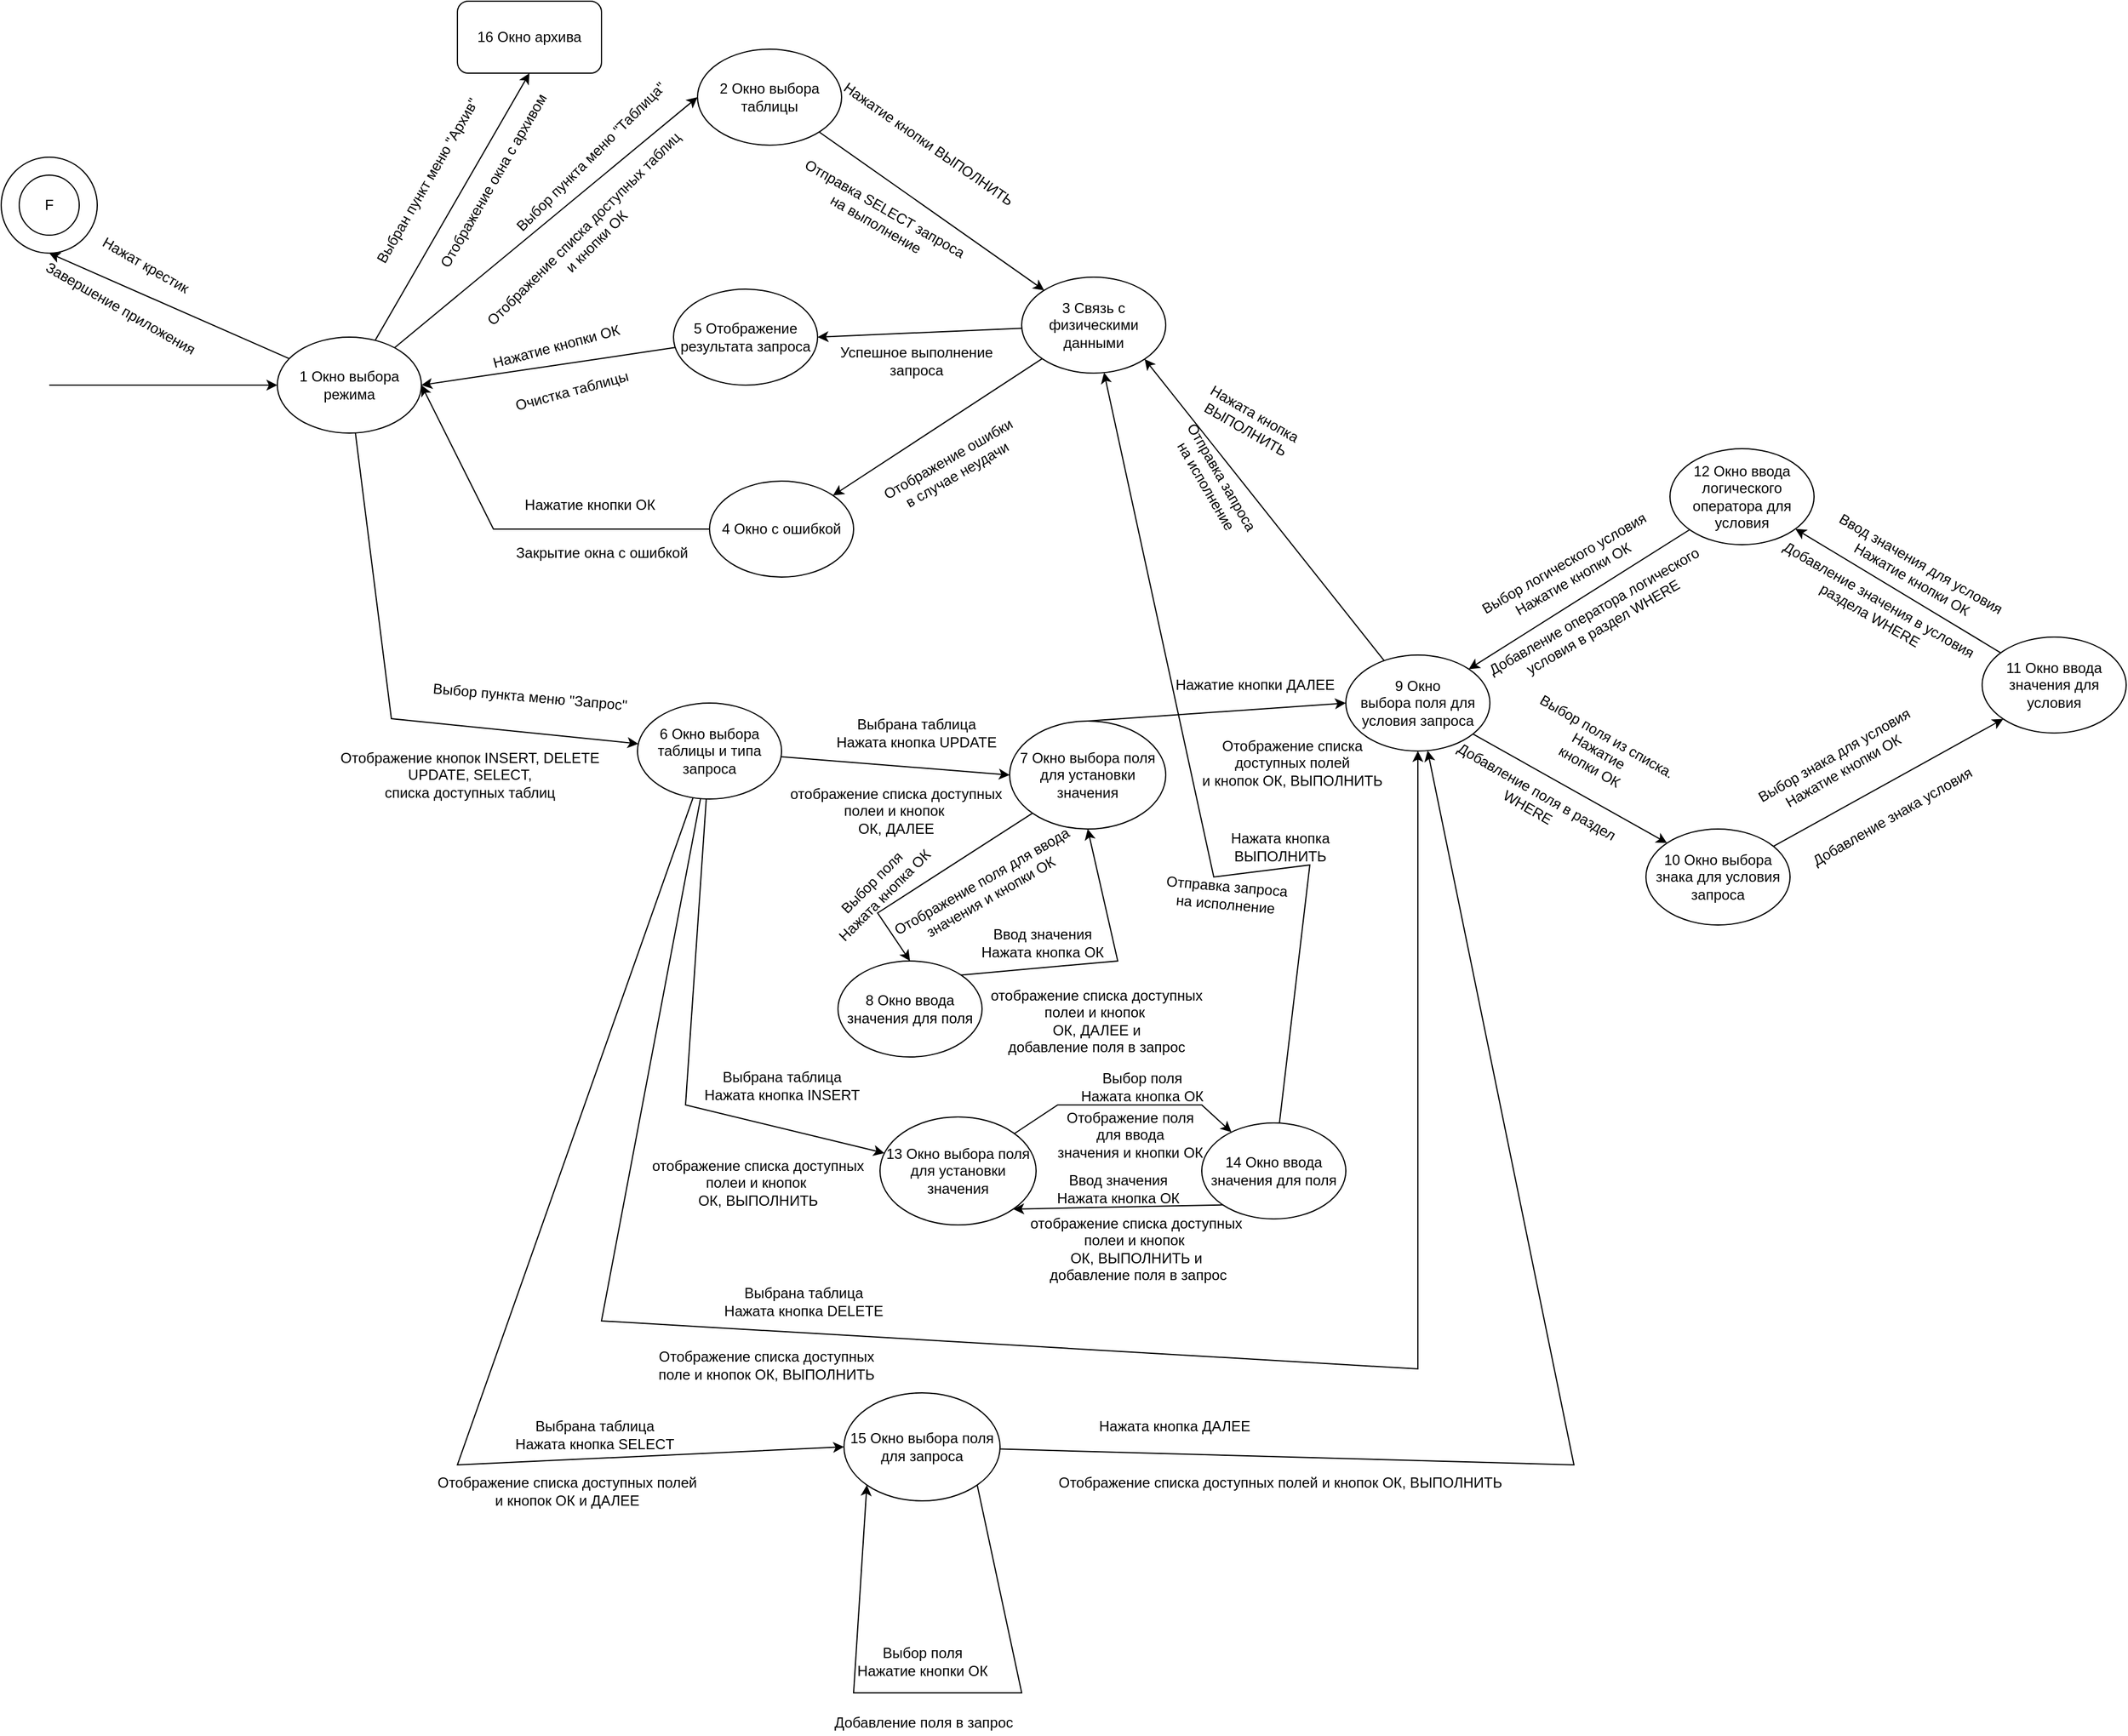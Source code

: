 <mxfile version="12.4.2" type="device" pages="1"><diagram id="vwHiYC0FqVX6OmjZiS-d" name="Page-1"><mxGraphModel dx="1024" dy="1770" grid="1" gridSize="10" guides="1" tooltips="1" connect="1" arrows="1" fold="1" page="1" pageScale="1" pageWidth="827" pageHeight="1169" math="0" shadow="0"><root><mxCell id="0"/><mxCell id="1" parent="0"/><mxCell id="RQBhOenqcVUa9bNRndTc-3" value="" style="group" parent="1" vertex="1" connectable="0"><mxGeometry x="100" y="20" width="80" height="80" as="geometry"/></mxCell><mxCell id="RQBhOenqcVUa9bNRndTc-1" value="" style="ellipse;whiteSpace=wrap;html=1;aspect=fixed;" parent="RQBhOenqcVUa9bNRndTc-3" vertex="1"><mxGeometry width="80" height="80" as="geometry"/></mxCell><mxCell id="RQBhOenqcVUa9bNRndTc-2" value="F" style="ellipse;whiteSpace=wrap;html=1;aspect=fixed;" parent="RQBhOenqcVUa9bNRndTc-3" vertex="1"><mxGeometry x="15" y="15" width="50" height="50" as="geometry"/></mxCell><mxCell id="RQBhOenqcVUa9bNRndTc-5" style="rounded=0;orthogonalLoop=1;jettySize=auto;html=1;entryX=0.5;entryY=1;entryDx=0;entryDy=0;" parent="1" source="RQBhOenqcVUa9bNRndTc-4" target="RQBhOenqcVUa9bNRndTc-1" edge="1"><mxGeometry relative="1" as="geometry"/></mxCell><mxCell id="RQBhOenqcVUa9bNRndTc-67" style="edgeStyle=none;rounded=0;orthogonalLoop=1;jettySize=auto;html=1;entryX=0;entryY=0.5;entryDx=0;entryDy=0;" parent="1" source="RQBhOenqcVUa9bNRndTc-4" target="RQBhOenqcVUa9bNRndTc-7" edge="1"><mxGeometry relative="1" as="geometry"/></mxCell><mxCell id="RQBhOenqcVUa9bNRndTc-69" style="edgeStyle=none;rounded=0;orthogonalLoop=1;jettySize=auto;html=1;" parent="1" source="RQBhOenqcVUa9bNRndTc-4" target="RQBhOenqcVUa9bNRndTc-8" edge="1"><mxGeometry relative="1" as="geometry"><Array as="points"><mxPoint x="425" y="488"/></Array></mxGeometry></mxCell><mxCell id="9ZupgxXkqxO4cfwVb6nA-2" style="rounded=0;orthogonalLoop=1;jettySize=auto;html=1;entryX=0.5;entryY=1;entryDx=0;entryDy=0;" edge="1" parent="1" source="RQBhOenqcVUa9bNRndTc-4" target="9ZupgxXkqxO4cfwVb6nA-3"><mxGeometry relative="1" as="geometry"><mxPoint x="380" y="10" as="targetPoint"/></mxGeometry></mxCell><mxCell id="RQBhOenqcVUa9bNRndTc-4" value="1 Окно выбора режима" style="ellipse;whiteSpace=wrap;html=1;" parent="1" vertex="1"><mxGeometry x="330" y="170" width="120" height="80" as="geometry"/></mxCell><mxCell id="RQBhOenqcVUa9bNRndTc-6" value="" style="endArrow=classic;html=1;entryX=0;entryY=0.5;entryDx=0;entryDy=0;" parent="1" target="RQBhOenqcVUa9bNRndTc-4" edge="1"><mxGeometry width="50" height="50" relative="1" as="geometry"><mxPoint x="140" y="210" as="sourcePoint"/><mxPoint x="380" y="270" as="targetPoint"/></mxGeometry></mxCell><mxCell id="RQBhOenqcVUa9bNRndTc-68" style="edgeStyle=none;rounded=0;orthogonalLoop=1;jettySize=auto;html=1;" parent="1" source="RQBhOenqcVUa9bNRndTc-7" target="RQBhOenqcVUa9bNRndTc-9" edge="1"><mxGeometry relative="1" as="geometry"/></mxCell><mxCell id="RQBhOenqcVUa9bNRndTc-7" value="2 Окно выбора таблицы" style="ellipse;whiteSpace=wrap;html=1;" parent="1" vertex="1"><mxGeometry x="680" y="-70" width="120" height="80" as="geometry"/></mxCell><mxCell id="RQBhOenqcVUa9bNRndTc-70" style="edgeStyle=none;rounded=0;orthogonalLoop=1;jettySize=auto;html=1;entryX=0;entryY=0.5;entryDx=0;entryDy=0;" parent="1" source="RQBhOenqcVUa9bNRndTc-8" target="RQBhOenqcVUa9bNRndTc-14" edge="1"><mxGeometry relative="1" as="geometry"/></mxCell><mxCell id="RQBhOenqcVUa9bNRndTc-113" style="edgeStyle=none;rounded=0;orthogonalLoop=1;jettySize=auto;html=1;" parent="1" source="RQBhOenqcVUa9bNRndTc-8" target="RQBhOenqcVUa9bNRndTc-110" edge="1"><mxGeometry relative="1" as="geometry"><Array as="points"><mxPoint x="670" y="810"/></Array></mxGeometry></mxCell><mxCell id="RQBhOenqcVUa9bNRndTc-114" style="edgeStyle=none;rounded=0;orthogonalLoop=1;jettySize=auto;html=1;entryX=0.5;entryY=1;entryDx=0;entryDy=0;" parent="1" source="RQBhOenqcVUa9bNRndTc-8" target="RQBhOenqcVUa9bNRndTc-17" edge="1"><mxGeometry relative="1" as="geometry"><Array as="points"><mxPoint x="600" y="990"/><mxPoint x="1280" y="1030"/></Array></mxGeometry></mxCell><mxCell id="RQBhOenqcVUa9bNRndTc-145" style="edgeStyle=none;rounded=0;orthogonalLoop=1;jettySize=auto;html=1;entryX=0;entryY=0.5;entryDx=0;entryDy=0;" parent="1" source="RQBhOenqcVUa9bNRndTc-8" target="RQBhOenqcVUa9bNRndTc-121" edge="1"><mxGeometry relative="1" as="geometry"><Array as="points"><mxPoint x="480" y="1110"/></Array></mxGeometry></mxCell><mxCell id="RQBhOenqcVUa9bNRndTc-8" value="6 Окно выбора таблицы и типа запроса" style="ellipse;whiteSpace=wrap;html=1;" parent="1" vertex="1"><mxGeometry x="630" y="475" width="120" height="80" as="geometry"/></mxCell><mxCell id="RQBhOenqcVUa9bNRndTc-63" style="edgeStyle=none;rounded=0;orthogonalLoop=1;jettySize=auto;html=1;" parent="1" source="RQBhOenqcVUa9bNRndTc-9" target="RQBhOenqcVUa9bNRndTc-10" edge="1"><mxGeometry relative="1" as="geometry"/></mxCell><mxCell id="RQBhOenqcVUa9bNRndTc-64" style="edgeStyle=none;rounded=0;orthogonalLoop=1;jettySize=auto;html=1;entryX=1;entryY=0.5;entryDx=0;entryDy=0;" parent="1" source="RQBhOenqcVUa9bNRndTc-9" target="RQBhOenqcVUa9bNRndTc-11" edge="1"><mxGeometry relative="1" as="geometry"/></mxCell><mxCell id="RQBhOenqcVUa9bNRndTc-9" value="3 Связь с физическими данными" style="ellipse;whiteSpace=wrap;html=1;" parent="1" vertex="1"><mxGeometry x="950" y="120" width="120" height="80" as="geometry"/></mxCell><mxCell id="RQBhOenqcVUa9bNRndTc-66" style="edgeStyle=none;rounded=0;orthogonalLoop=1;jettySize=auto;html=1;entryX=1;entryY=0.5;entryDx=0;entryDy=0;" parent="1" source="RQBhOenqcVUa9bNRndTc-10" target="RQBhOenqcVUa9bNRndTc-4" edge="1"><mxGeometry relative="1" as="geometry"><Array as="points"><mxPoint x="510" y="330"/></Array></mxGeometry></mxCell><mxCell id="RQBhOenqcVUa9bNRndTc-10" value="4 Окно с ошибкой" style="ellipse;whiteSpace=wrap;html=1;" parent="1" vertex="1"><mxGeometry x="690" y="290" width="120" height="80" as="geometry"/></mxCell><mxCell id="RQBhOenqcVUa9bNRndTc-65" style="edgeStyle=none;rounded=0;orthogonalLoop=1;jettySize=auto;html=1;entryX=1;entryY=0.5;entryDx=0;entryDy=0;" parent="1" source="RQBhOenqcVUa9bNRndTc-11" target="RQBhOenqcVUa9bNRndTc-4" edge="1"><mxGeometry relative="1" as="geometry"/></mxCell><mxCell id="RQBhOenqcVUa9bNRndTc-11" value="5 Отображение результата запроса" style="ellipse;whiteSpace=wrap;html=1;" parent="1" vertex="1"><mxGeometry x="660" y="130" width="120" height="80" as="geometry"/></mxCell><mxCell id="RQBhOenqcVUa9bNRndTc-106" style="edgeStyle=none;rounded=0;orthogonalLoop=1;jettySize=auto;html=1;entryX=0;entryY=0.5;entryDx=0;entryDy=0;exitX=0.5;exitY=0;exitDx=0;exitDy=0;" parent="1" source="RQBhOenqcVUa9bNRndTc-14" target="RQBhOenqcVUa9bNRndTc-17" edge="1"><mxGeometry relative="1" as="geometry"/></mxCell><mxCell id="RQBhOenqcVUa9bNRndTc-107" style="edgeStyle=none;rounded=0;orthogonalLoop=1;jettySize=auto;html=1;entryX=0.5;entryY=0;entryDx=0;entryDy=0;exitX=0;exitY=1;exitDx=0;exitDy=0;" parent="1" source="RQBhOenqcVUa9bNRndTc-14" target="RQBhOenqcVUa9bNRndTc-15" edge="1"><mxGeometry relative="1" as="geometry"><Array as="points"><mxPoint x="830" y="650"/></Array></mxGeometry></mxCell><mxCell id="RQBhOenqcVUa9bNRndTc-14" value="7 Окно выбора поля для установки значения" style="ellipse;whiteSpace=wrap;html=1;" parent="1" vertex="1"><mxGeometry x="940" y="490" width="130" height="90" as="geometry"/></mxCell><mxCell id="RQBhOenqcVUa9bNRndTc-108" style="edgeStyle=none;rounded=0;orthogonalLoop=1;jettySize=auto;html=1;entryX=0.5;entryY=1;entryDx=0;entryDy=0;exitX=1;exitY=0;exitDx=0;exitDy=0;" parent="1" source="RQBhOenqcVUa9bNRndTc-15" target="RQBhOenqcVUa9bNRndTc-14" edge="1"><mxGeometry relative="1" as="geometry"><Array as="points"><mxPoint x="1030" y="690"/></Array></mxGeometry></mxCell><mxCell id="RQBhOenqcVUa9bNRndTc-15" value="8&amp;nbsp;Окно ввода значения для поля" style="ellipse;whiteSpace=wrap;html=1;" parent="1" vertex="1"><mxGeometry x="797" y="690" width="120" height="80" as="geometry"/></mxCell><mxCell id="RQBhOenqcVUa9bNRndTc-74" style="edgeStyle=none;rounded=0;orthogonalLoop=1;jettySize=auto;html=1;entryX=0;entryY=0;entryDx=0;entryDy=0;" parent="1" source="RQBhOenqcVUa9bNRndTc-17" target="RQBhOenqcVUa9bNRndTc-19" edge="1"><mxGeometry relative="1" as="geometry"/></mxCell><mxCell id="RQBhOenqcVUa9bNRndTc-117" style="edgeStyle=none;rounded=0;orthogonalLoop=1;jettySize=auto;html=1;entryX=1;entryY=1;entryDx=0;entryDy=0;" parent="1" source="RQBhOenqcVUa9bNRndTc-17" target="RQBhOenqcVUa9bNRndTc-9" edge="1"><mxGeometry relative="1" as="geometry"/></mxCell><mxCell id="RQBhOenqcVUa9bNRndTc-17" value="9&amp;nbsp;Окно &lt;br&gt;выбора поля для условия запроса" style="ellipse;whiteSpace=wrap;html=1;" parent="1" vertex="1"><mxGeometry x="1220" y="435" width="120" height="80" as="geometry"/></mxCell><mxCell id="RQBhOenqcVUa9bNRndTc-75" style="edgeStyle=none;rounded=0;orthogonalLoop=1;jettySize=auto;html=1;entryX=0;entryY=1;entryDx=0;entryDy=0;" parent="1" source="RQBhOenqcVUa9bNRndTc-19" target="RQBhOenqcVUa9bNRndTc-25" edge="1"><mxGeometry relative="1" as="geometry"/></mxCell><mxCell id="RQBhOenqcVUa9bNRndTc-19" value="10 Окно выбора знака для условия запроса" style="ellipse;whiteSpace=wrap;html=1;" parent="1" vertex="1"><mxGeometry x="1470" y="580" width="120" height="80" as="geometry"/></mxCell><mxCell id="RQBhOenqcVUa9bNRndTc-76" style="edgeStyle=none;rounded=0;orthogonalLoop=1;jettySize=auto;html=1;" parent="1" source="RQBhOenqcVUa9bNRndTc-25" target="RQBhOenqcVUa9bNRndTc-26" edge="1"><mxGeometry relative="1" as="geometry"><mxPoint x="1550" y="365" as="targetPoint"/></mxGeometry></mxCell><mxCell id="RQBhOenqcVUa9bNRndTc-25" value="11 Окно ввода значения для условия" style="ellipse;whiteSpace=wrap;html=1;" parent="1" vertex="1"><mxGeometry x="1750" y="420" width="120" height="80" as="geometry"/></mxCell><mxCell id="RQBhOenqcVUa9bNRndTc-77" style="edgeStyle=none;rounded=0;orthogonalLoop=1;jettySize=auto;html=1;entryX=1;entryY=0;entryDx=0;entryDy=0;" parent="1" source="RQBhOenqcVUa9bNRndTc-26" target="RQBhOenqcVUa9bNRndTc-17" edge="1"><mxGeometry relative="1" as="geometry"/></mxCell><mxCell id="RQBhOenqcVUa9bNRndTc-26" value="12 Окно ввода логического оператора для условия" style="ellipse;whiteSpace=wrap;html=1;" parent="1" vertex="1"><mxGeometry x="1490" y="263" width="120" height="80" as="geometry"/></mxCell><mxCell id="RQBhOenqcVUa9bNRndTc-85" value="Выбор пункта меню &quot;Таблица&quot;" style="text;html=1;align=center;verticalAlign=middle;resizable=0;points=[];;autosize=1;rotation=-45;" parent="1" vertex="1"><mxGeometry x="496" y="10" width="190" height="20" as="geometry"/></mxCell><mxCell id="RQBhOenqcVUa9bNRndTc-86" value="Отображение списка доступных таблиц&lt;br&gt;и кнопки ОК" style="text;html=1;align=center;verticalAlign=middle;resizable=0;points=[];;autosize=1;rotation=-45;" parent="1" vertex="1"><mxGeometry x="470" y="70" width="240" height="30" as="geometry"/></mxCell><mxCell id="RQBhOenqcVUa9bNRndTc-87" value="Нажатие кнопки ВЫПОЛНИТЬ" style="text;html=1;align=center;verticalAlign=middle;resizable=0;points=[];;autosize=1;rotation=35;" parent="1" vertex="1"><mxGeometry x="782" y="-1" width="180" height="20" as="geometry"/></mxCell><mxCell id="RQBhOenqcVUa9bNRndTc-88" value="Отправка SELECT запроса&lt;br&gt;на выполнение" style="text;html=1;align=center;verticalAlign=middle;resizable=0;points=[];;autosize=1;rotation=30;" parent="1" vertex="1"><mxGeometry x="747" y="54" width="170" height="30" as="geometry"/></mxCell><mxCell id="RQBhOenqcVUa9bNRndTc-89" value="Успешное выполнение&lt;br&gt;запроса" style="text;html=1;align=center;verticalAlign=middle;resizable=0;points=[];;autosize=1;" parent="1" vertex="1"><mxGeometry x="792" y="175" width="140" height="30" as="geometry"/></mxCell><mxCell id="RQBhOenqcVUa9bNRndTc-90" value="Отображение ошибки&lt;br&gt;в случае неудачи" style="text;html=1;align=center;verticalAlign=middle;resizable=0;points=[];;autosize=1;rotation=-30;" parent="1" vertex="1"><mxGeometry x="822" y="263" width="140" height="30" as="geometry"/></mxCell><mxCell id="RQBhOenqcVUa9bNRndTc-91" value="Нажатие кнопки ОК" style="text;html=1;align=center;verticalAlign=middle;resizable=0;points=[];;autosize=1;" parent="1" vertex="1"><mxGeometry x="530" y="300" width="120" height="20" as="geometry"/></mxCell><mxCell id="RQBhOenqcVUa9bNRndTc-92" value="Закрытие окна с ошибкой" style="text;html=1;align=center;verticalAlign=middle;resizable=0;points=[];;autosize=1;" parent="1" vertex="1"><mxGeometry x="520" y="340" width="160" height="20" as="geometry"/></mxCell><mxCell id="RQBhOenqcVUa9bNRndTc-95" value="Нажатие кнопки ОК" style="text;html=1;align=center;verticalAlign=middle;resizable=0;points=[];;autosize=1;rotation=-15;" parent="1" vertex="1"><mxGeometry x="502" y="168" width="120" height="20" as="geometry"/></mxCell><mxCell id="RQBhOenqcVUa9bNRndTc-96" value="Очистка таблицы" style="text;html=1;align=center;verticalAlign=middle;resizable=0;points=[];;autosize=1;rotation=-15;" parent="1" vertex="1"><mxGeometry x="520" y="205" width="110" height="20" as="geometry"/></mxCell><mxCell id="RQBhOenqcVUa9bNRndTc-97" value="Выбор пункта меню &quot;Запрос&quot;" style="text;html=1;align=center;verticalAlign=middle;resizable=0;points=[];;autosize=1;rotation=5;" parent="1" vertex="1"><mxGeometry x="450" y="460" width="180" height="20" as="geometry"/></mxCell><mxCell id="RQBhOenqcVUa9bNRndTc-98" value="Отображение кнопок INSERT, DELETE&lt;br&gt;UPDATE, SELECT,&lt;br&gt;списка доступных таблиц" style="text;html=1;align=center;verticalAlign=middle;resizable=0;points=[];;autosize=1;" parent="1" vertex="1"><mxGeometry x="375" y="510" width="230" height="50" as="geometry"/></mxCell><mxCell id="RQBhOenqcVUa9bNRndTc-102" value="Нажата кнопка&lt;br&gt;ВЫПОЛНИТЬ" style="text;html=1;align=center;verticalAlign=middle;resizable=0;points=[];;autosize=1;rotation=30;" parent="1" vertex="1"><mxGeometry x="1090" y="225" width="100" height="30" as="geometry"/></mxCell><mxCell id="RQBhOenqcVUa9bNRndTc-109" style="edgeStyle=none;rounded=0;orthogonalLoop=1;jettySize=auto;html=1;" parent="1" source="RQBhOenqcVUa9bNRndTc-110" target="RQBhOenqcVUa9bNRndTc-112" edge="1"><mxGeometry relative="1" as="geometry"><Array as="points"><mxPoint x="980" y="810"/><mxPoint x="1040" y="810"/><mxPoint x="1100" y="810"/></Array></mxGeometry></mxCell><mxCell id="RQBhOenqcVUa9bNRndTc-110" value="13 Окно выбора поля для установки значения" style="ellipse;whiteSpace=wrap;html=1;" parent="1" vertex="1"><mxGeometry x="832" y="820" width="130" height="90" as="geometry"/></mxCell><mxCell id="RQBhOenqcVUa9bNRndTc-111" style="edgeStyle=none;rounded=0;orthogonalLoop=1;jettySize=auto;html=1;entryX=1;entryY=1;entryDx=0;entryDy=0;exitX=0;exitY=1;exitDx=0;exitDy=0;" parent="1" source="RQBhOenqcVUa9bNRndTc-112" target="RQBhOenqcVUa9bNRndTc-110" edge="1"><mxGeometry relative="1" as="geometry"/></mxCell><mxCell id="RQBhOenqcVUa9bNRndTc-116" style="edgeStyle=none;rounded=0;orthogonalLoop=1;jettySize=auto;html=1;" parent="1" source="RQBhOenqcVUa9bNRndTc-112" target="RQBhOenqcVUa9bNRndTc-9" edge="1"><mxGeometry relative="1" as="geometry"><Array as="points"><mxPoint x="1190" y="610"/><mxPoint x="1110" y="620"/></Array></mxGeometry></mxCell><mxCell id="RQBhOenqcVUa9bNRndTc-112" value="14 Окно ввода значения для поля" style="ellipse;whiteSpace=wrap;html=1;" parent="1" vertex="1"><mxGeometry x="1100" y="825" width="120" height="80" as="geometry"/></mxCell><mxCell id="RQBhOenqcVUa9bNRndTc-118" value="Нажата кнопка&lt;br&gt;ВЫПОЛНИТЬ" style="text;html=1;align=center;verticalAlign=middle;resizable=0;points=[];;autosize=1;rotation=0;" parent="1" vertex="1"><mxGeometry x="1115" y="580" width="100" height="30" as="geometry"/></mxCell><mxCell id="RQBhOenqcVUa9bNRndTc-119" value="Отправка запроса&lt;br&gt;на исполнение" style="text;html=1;align=center;verticalAlign=middle;resizable=0;points=[];;autosize=1;rotation=60;" parent="1" vertex="1"><mxGeometry x="1050" y="275" width="120" height="30" as="geometry"/></mxCell><mxCell id="RQBhOenqcVUa9bNRndTc-120" value="Отправка запроса&lt;br&gt;на исполнение" style="text;html=1;align=center;verticalAlign=middle;resizable=0;points=[];;autosize=1;rotation=5;" parent="1" vertex="1"><mxGeometry x="1060" y="620" width="120" height="30" as="geometry"/></mxCell><mxCell id="RQBhOenqcVUa9bNRndTc-148" style="edgeStyle=none;rounded=0;orthogonalLoop=1;jettySize=auto;html=1;" parent="1" source="RQBhOenqcVUa9bNRndTc-121" target="RQBhOenqcVUa9bNRndTc-17" edge="1"><mxGeometry relative="1" as="geometry"><Array as="points"><mxPoint x="1410" y="1110"/></Array></mxGeometry></mxCell><mxCell id="RQBhOenqcVUa9bNRndTc-121" value="15 Окно выбора поля для запроса" style="ellipse;whiteSpace=wrap;html=1;" parent="1" vertex="1"><mxGeometry x="802" y="1050" width="130" height="90" as="geometry"/></mxCell><mxCell id="RQBhOenqcVUa9bNRndTc-122" value="Выбрана таблица&lt;br&gt;Нажата кнопка INSERT" style="text;html=1;align=center;verticalAlign=middle;resizable=0;points=[];;autosize=1;" parent="1" vertex="1"><mxGeometry x="675" y="779" width="150" height="30" as="geometry"/></mxCell><mxCell id="RQBhOenqcVUa9bNRndTc-124" value="Выбрана таблица&lt;br&gt;Нажата кнопка UPDATE " style="text;html=1;align=center;verticalAlign=middle;resizable=0;points=[];;autosize=1;" parent="1" vertex="1"><mxGeometry x="787" y="485" width="150" height="30" as="geometry"/></mxCell><mxCell id="RQBhOenqcVUa9bNRndTc-125" value="отображение списка доступных&lt;br&gt;полеи и кнопок&amp;nbsp;&lt;br&gt;ОК, ДАЛЕЕ" style="text;html=1;align=center;verticalAlign=middle;resizable=0;points=[];;autosize=1;" parent="1" vertex="1"><mxGeometry x="750" y="540" width="190" height="50" as="geometry"/></mxCell><mxCell id="RQBhOenqcVUa9bNRndTc-126" value="Нажатие кнопки ДАЛЕЕ" style="text;html=1;align=center;verticalAlign=middle;resizable=0;points=[];;autosize=1;" parent="1" vertex="1"><mxGeometry x="1069" y="450" width="150" height="20" as="geometry"/></mxCell><mxCell id="RQBhOenqcVUa9bNRndTc-127" value="Отображение списка &lt;br&gt;доступных полей&lt;br&gt;и кнопок ОК, ВЫПОЛНИТЬ" style="text;html=1;align=center;verticalAlign=middle;resizable=0;points=[];;autosize=1;" parent="1" vertex="1"><mxGeometry x="1090" y="500" width="170" height="50" as="geometry"/></mxCell><mxCell id="RQBhOenqcVUa9bNRndTc-128" value="Выбор поля&lt;br&gt;Нажата кнопка ОК" style="text;html=1;align=center;verticalAlign=middle;resizable=0;points=[];;autosize=1;rotation=-45;" parent="1" vertex="1"><mxGeometry x="770" y="615" width="120" height="30" as="geometry"/></mxCell><mxCell id="RQBhOenqcVUa9bNRndTc-129" value="отображение списка доступных&lt;br&gt;полеи и кнопок&amp;nbsp;&lt;br&gt;ОК, ВЫПОЛНИТЬ" style="text;html=1;align=center;verticalAlign=middle;resizable=0;points=[];;autosize=1;" parent="1" vertex="1"><mxGeometry x="635" y="850" width="190" height="50" as="geometry"/></mxCell><mxCell id="RQBhOenqcVUa9bNRndTc-130" value="Ввод значения&lt;br&gt;Нажата кнопка ОК" style="text;html=1;align=center;verticalAlign=middle;resizable=0;points=[];;autosize=1;" parent="1" vertex="1"><mxGeometry x="907" y="660" width="120" height="30" as="geometry"/></mxCell><mxCell id="RQBhOenqcVUa9bNRndTc-131" value="отображение списка доступных&lt;br&gt;полеи и кнопок&amp;nbsp;&lt;br&gt;ОК, ВЫПОЛНИТЬ и&lt;br&gt;&amp;nbsp;добавление поля в запрос" style="text;html=1;align=center;verticalAlign=middle;resizable=0;points=[];;autosize=1;" parent="1" vertex="1"><mxGeometry x="950" y="900" width="190" height="60" as="geometry"/></mxCell><mxCell id="RQBhOenqcVUa9bNRndTc-133" value="Отображение поля для ввода&lt;br&gt;значения и кнопки ОК" style="text;html=1;align=center;verticalAlign=middle;resizable=0;points=[];;autosize=1;rotation=-30;" parent="1" vertex="1"><mxGeometry x="830" y="615" width="180" height="30" as="geometry"/></mxCell><mxCell id="RQBhOenqcVUa9bNRndTc-136" value="отображение списка доступных&lt;br&gt;полеи и кнопок&amp;nbsp;&lt;br&gt;ОК, ДАЛЕЕ и&lt;br&gt;добавление поля в запрос" style="text;html=1;align=center;verticalAlign=middle;resizable=0;points=[];;autosize=1;" parent="1" vertex="1"><mxGeometry x="917" y="710" width="190" height="60" as="geometry"/></mxCell><mxCell id="RQBhOenqcVUa9bNRndTc-137" value="Выбор поля&lt;br&gt;Нажата кнопка ОК" style="text;html=1;align=center;verticalAlign=middle;resizable=0;points=[];;autosize=1;" parent="1" vertex="1"><mxGeometry x="990" y="780" width="120" height="30" as="geometry"/></mxCell><mxCell id="RQBhOenqcVUa9bNRndTc-138" value="Ввод значения&lt;br&gt;Нажата кнопка ОК" style="text;html=1;align=center;verticalAlign=middle;resizable=0;points=[];;autosize=1;" parent="1" vertex="1"><mxGeometry x="970" y="865" width="120" height="30" as="geometry"/></mxCell><mxCell id="RQBhOenqcVUa9bNRndTc-141" value="Отображение поля &lt;br&gt;для ввода&lt;br&gt;значения и кнопки ОК" style="text;html=1;align=center;verticalAlign=middle;resizable=0;points=[];;autosize=1;rotation=0;" parent="1" vertex="1"><mxGeometry x="970" y="810" width="140" height="50" as="geometry"/></mxCell><mxCell id="RQBhOenqcVUa9bNRndTc-142" style="edgeStyle=none;rounded=0;orthogonalLoop=1;jettySize=auto;html=1;entryX=0;entryY=1;entryDx=0;entryDy=0;exitX=1;exitY=1;exitDx=0;exitDy=0;" parent="1" source="RQBhOenqcVUa9bNRndTc-121" target="RQBhOenqcVUa9bNRndTc-121" edge="1"><mxGeometry relative="1" as="geometry"><Array as="points"><mxPoint x="950" y="1300"/><mxPoint x="810" y="1300"/></Array></mxGeometry></mxCell><mxCell id="RQBhOenqcVUa9bNRndTc-143" value="Выбрана таблица&lt;br&gt;Нажата кнопка DELETE" style="text;html=1;align=center;verticalAlign=middle;resizable=0;points=[];;autosize=1;" parent="1" vertex="1"><mxGeometry x="693" y="959" width="150" height="30" as="geometry"/></mxCell><mxCell id="RQBhOenqcVUa9bNRndTc-144" value="Отображение списка доступных&lt;br&gt;поле и кнопок ОК, ВЫПОЛНИТЬ" style="text;html=1;align=center;verticalAlign=middle;resizable=0;points=[];;autosize=1;" parent="1" vertex="1"><mxGeometry x="637" y="1012" width="200" height="30" as="geometry"/></mxCell><mxCell id="RQBhOenqcVUa9bNRndTc-146" value="Выбрана таблица&lt;br&gt;Нажата кнопка SELECT" style="text;html=1;align=center;verticalAlign=middle;resizable=0;points=[];;autosize=1;" parent="1" vertex="1"><mxGeometry x="519" y="1070" width="150" height="30" as="geometry"/></mxCell><mxCell id="RQBhOenqcVUa9bNRndTc-147" value="Отображение списка доступных полей&lt;br&gt;и кнопок ОК и ДАЛЕЕ" style="text;html=1;align=center;verticalAlign=middle;resizable=0;points=[];;autosize=1;" parent="1" vertex="1"><mxGeometry x="456" y="1117" width="230" height="30" as="geometry"/></mxCell><mxCell id="RQBhOenqcVUa9bNRndTc-149" value="Нажата кнопка ДАЛЕЕ" style="text;html=1;align=center;verticalAlign=middle;resizable=0;points=[];;autosize=1;" parent="1" vertex="1"><mxGeometry x="1007" y="1068" width="140" height="20" as="geometry"/></mxCell><mxCell id="RQBhOenqcVUa9bNRndTc-150" value="Отображение списка доступных полей и кнопок ОК, ВЫПОЛНИТЬ" style="text;html=1;align=center;verticalAlign=middle;resizable=0;points=[];;autosize=1;" parent="1" vertex="1"><mxGeometry x="970" y="1115" width="390" height="20" as="geometry"/></mxCell><mxCell id="RQBhOenqcVUa9bNRndTc-151" value="Выбор поля&lt;br&gt;Нажатие кнопки ОК" style="text;html=1;align=center;verticalAlign=middle;resizable=0;points=[];;autosize=1;" parent="1" vertex="1"><mxGeometry x="807" y="1259" width="120" height="30" as="geometry"/></mxCell><mxCell id="RQBhOenqcVUa9bNRndTc-152" value="Добавление поля в запрос" style="text;html=1;align=center;verticalAlign=middle;resizable=0;points=[];;autosize=1;" parent="1" vertex="1"><mxGeometry x="788" y="1315" width="160" height="20" as="geometry"/></mxCell><mxCell id="RQBhOenqcVUa9bNRndTc-153" value="Выбор поля из списка.&lt;br&gt;Нажатие&lt;br&gt;кнопки ОК" style="text;html=1;align=center;verticalAlign=middle;resizable=0;points=[];;autosize=1;rotation=30;" parent="1" vertex="1"><mxGeometry x="1360" y="490" width="140" height="50" as="geometry"/></mxCell><mxCell id="RQBhOenqcVUa9bNRndTc-154" value="Добавление поля в раздел&lt;br&gt;WHERE" style="text;html=1;align=center;verticalAlign=middle;resizable=0;points=[];;autosize=1;rotation=30;" parent="1" vertex="1"><mxGeometry x="1290" y="540" width="170" height="30" as="geometry"/></mxCell><mxCell id="RQBhOenqcVUa9bNRndTc-155" value="Выбор знака для условия&lt;br&gt;Нажатие кнопки ОК" style="text;html=1;align=center;verticalAlign=middle;resizable=0;points=[];;autosize=1;rotation=-30;" parent="1" vertex="1"><mxGeometry x="1550" y="510" width="160" height="30" as="geometry"/></mxCell><mxCell id="RQBhOenqcVUa9bNRndTc-156" value="Добавление знака условия" style="text;html=1;align=center;verticalAlign=middle;resizable=0;points=[];;autosize=1;rotation=-30;" parent="1" vertex="1"><mxGeometry x="1590" y="560" width="170" height="20" as="geometry"/></mxCell><mxCell id="RQBhOenqcVUa9bNRndTc-157" value="Ввод значения для условия&lt;br&gt;Нажатие кнопки ОК" style="text;html=1;align=center;verticalAlign=middle;resizable=0;points=[];;autosize=1;rotation=30;" parent="1" vertex="1"><mxGeometry x="1610" y="350" width="170" height="30" as="geometry"/></mxCell><mxCell id="RQBhOenqcVUa9bNRndTc-158" value="Добавление значения в условия&lt;br&gt;раздела WHERE" style="text;html=1;align=center;verticalAlign=middle;resizable=0;points=[];;autosize=1;rotation=30;" parent="1" vertex="1"><mxGeometry x="1560" y="380" width="200" height="30" as="geometry"/></mxCell><mxCell id="RQBhOenqcVUa9bNRndTc-159" value="Выбор логического условия&lt;br&gt;Нажатие кнопки ОК" style="text;html=1;align=center;verticalAlign=middle;resizable=0;points=[];;autosize=1;rotation=-30;" parent="1" vertex="1"><mxGeometry x="1320" y="350" width="170" height="30" as="geometry"/></mxCell><mxCell id="RQBhOenqcVUa9bNRndTc-160" value="Добавление оператора логического &lt;br&gt;условия в раздел WHERE" style="text;html=1;align=center;verticalAlign=middle;resizable=0;points=[];;autosize=1;rotation=-30;" parent="1" vertex="1"><mxGeometry x="1320" y="390" width="220" height="30" as="geometry"/></mxCell><mxCell id="RQBhOenqcVUa9bNRndTc-161" value="Нажат крестик" style="text;html=1;align=center;verticalAlign=middle;resizable=0;points=[];;autosize=1;rotation=30;" parent="1" vertex="1"><mxGeometry x="170" y="100" width="100" height="20" as="geometry"/></mxCell><mxCell id="RQBhOenqcVUa9bNRndTc-162" value="Завершение приложения" style="text;html=1;align=center;verticalAlign=middle;resizable=0;points=[];;autosize=1;rotation=30;" parent="1" vertex="1"><mxGeometry x="119" y="136" width="160" height="20" as="geometry"/></mxCell><mxCell id="9ZupgxXkqxO4cfwVb6nA-3" value="16 Окно архива" style="rounded=1;whiteSpace=wrap;html=1;" vertex="1" parent="1"><mxGeometry x="480" y="-110" width="120" height="60" as="geometry"/></mxCell><mxCell id="9ZupgxXkqxO4cfwVb6nA-4" value="Выбран пункт меню &quot;Архив&quot;" style="text;html=1;align=center;verticalAlign=middle;resizable=0;points=[];;autosize=1;rotation=-60;" vertex="1" parent="1"><mxGeometry x="370" y="30" width="170" height="20" as="geometry"/></mxCell><mxCell id="9ZupgxXkqxO4cfwVb6nA-5" value="Отображение окна с архивом" style="text;html=1;align=center;verticalAlign=middle;resizable=0;points=[];;autosize=1;rotation=-60;" vertex="1" parent="1"><mxGeometry x="420" y="30" width="180" height="20" as="geometry"/></mxCell></root></mxGraphModel></diagram></mxfile>